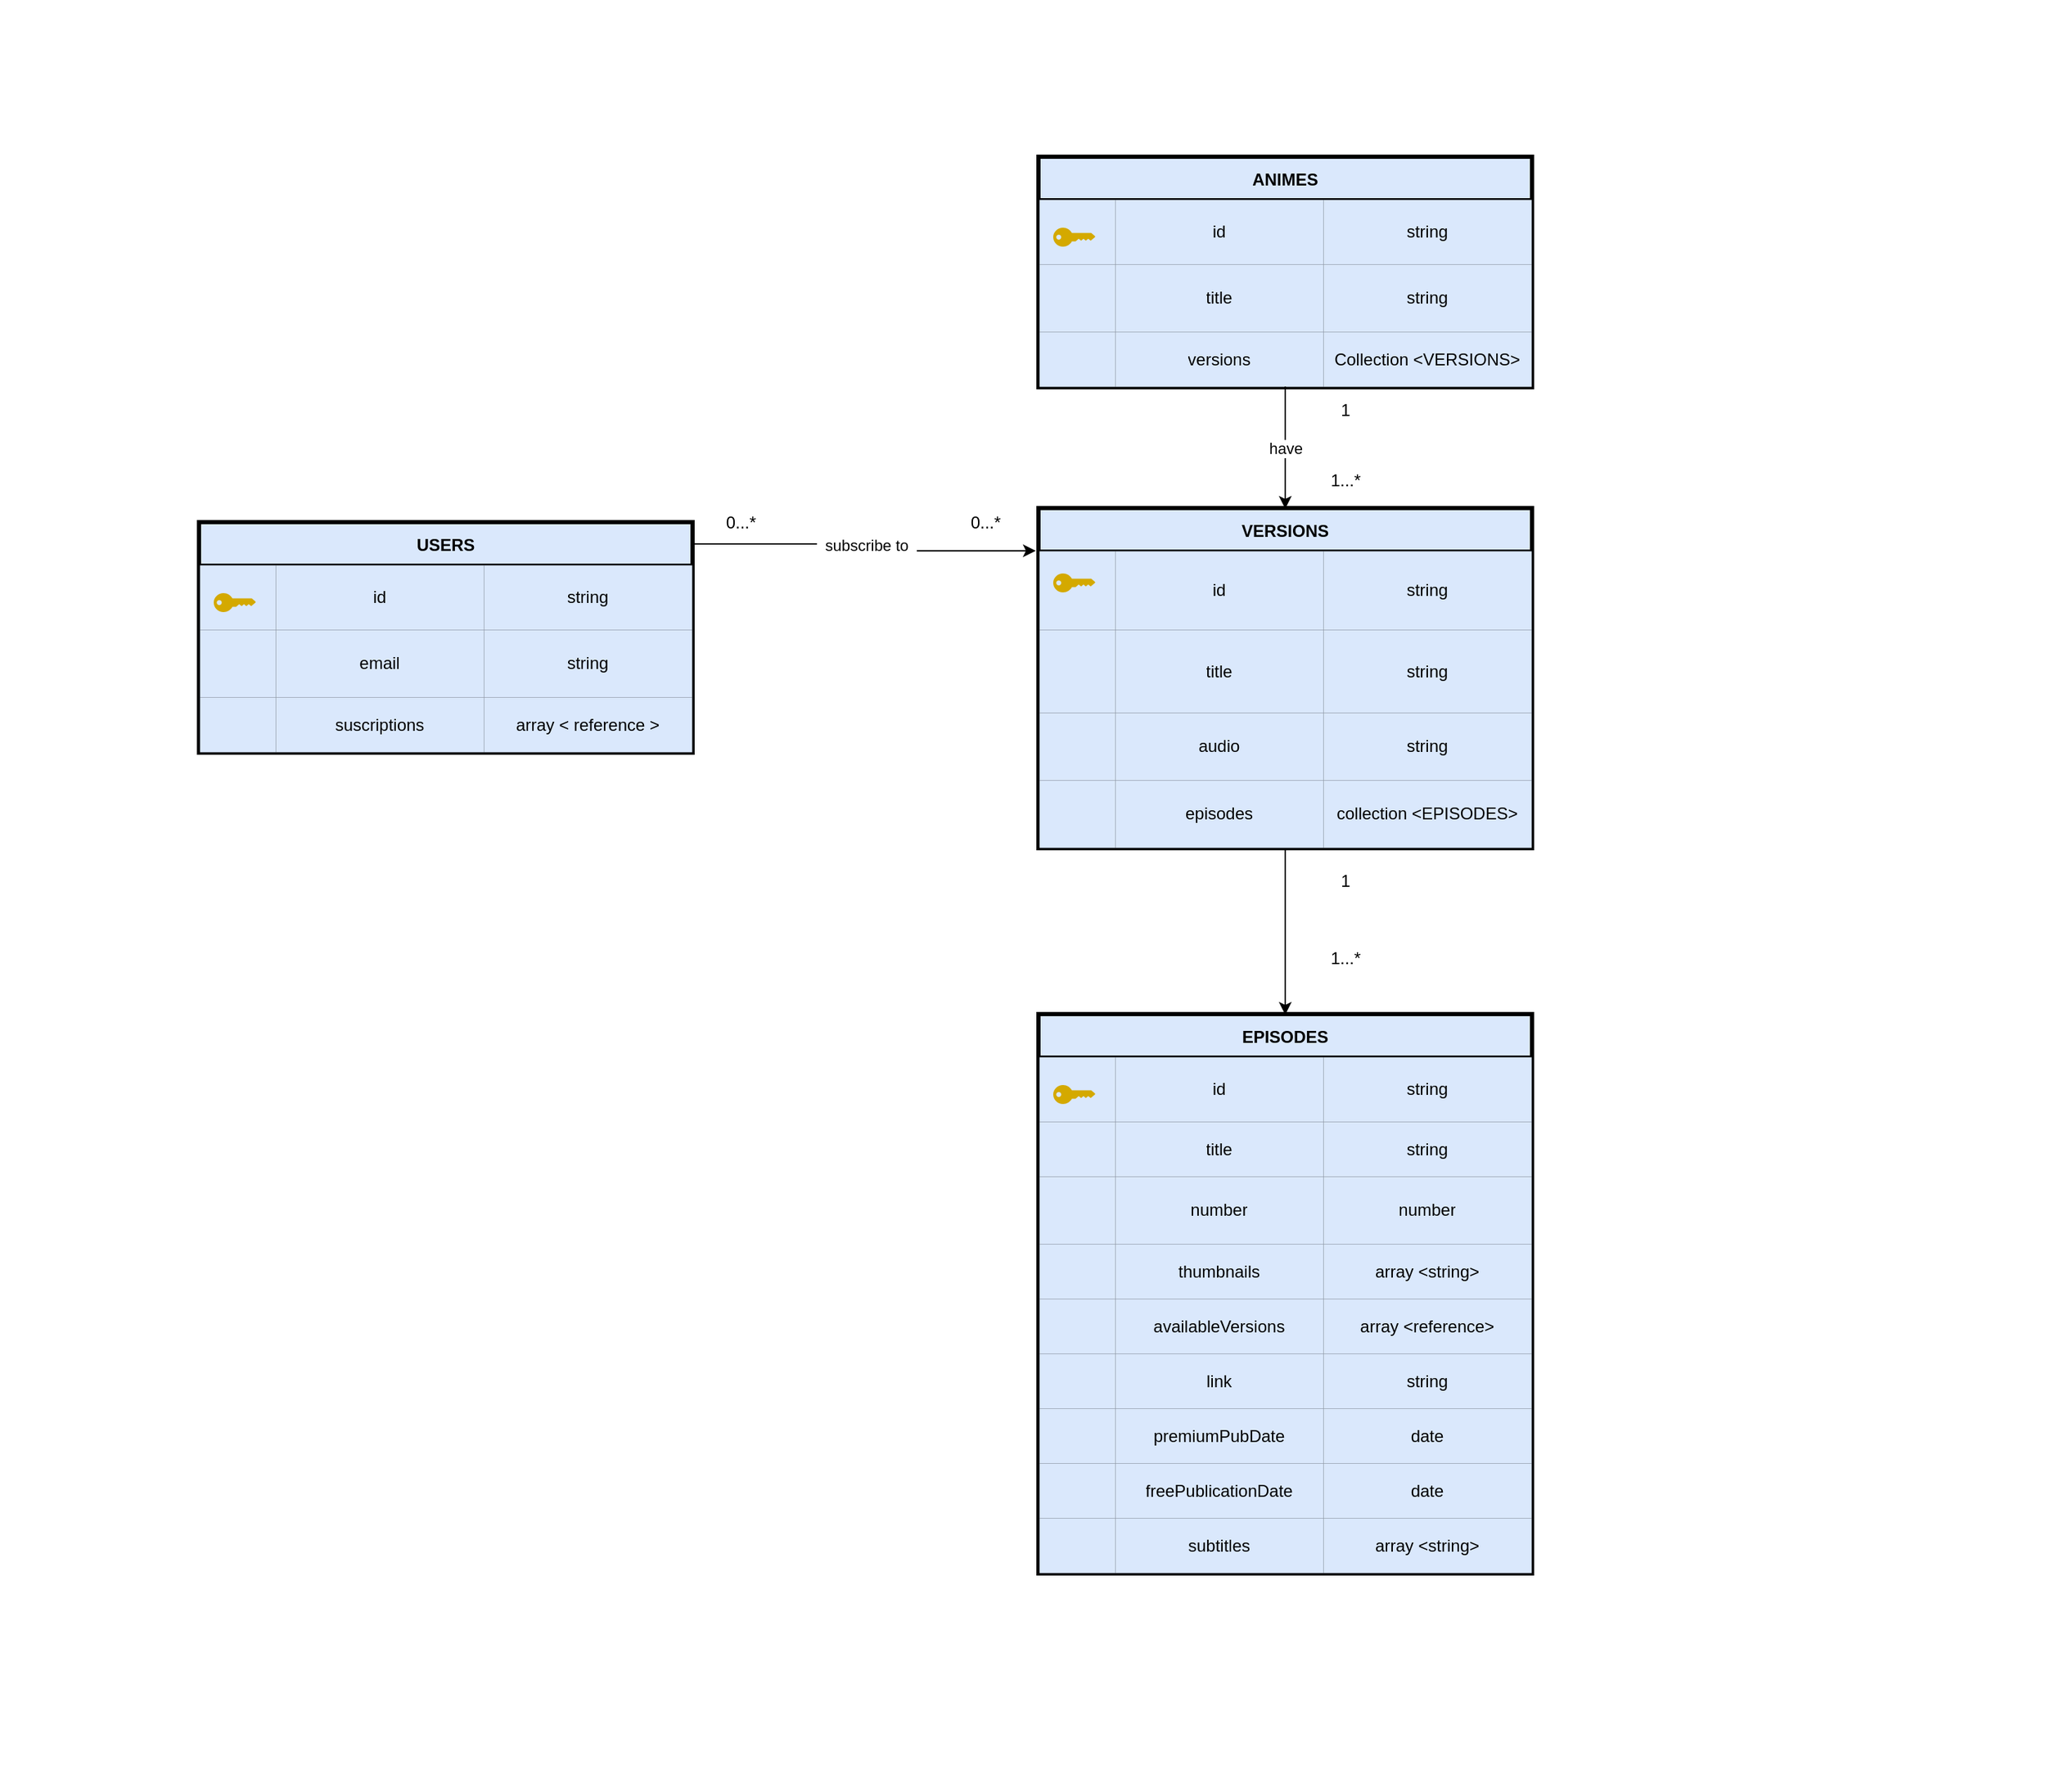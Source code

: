 <mxfile version="16.2.6" type="device"><diagram id="f_zB2Xj0lAAwWLmasu4K" name="Page-1"><mxGraphModel dx="2009" dy="1978" grid="1" gridSize="10" guides="1" tooltips="1" connect="1" arrows="1" fold="1" page="1" pageScale="1" pageWidth="827" pageHeight="1169" math="0" shadow="0"><root><mxCell id="ehuU5OuI-KjAjg_5QY_5-0"/><mxCell id="ehuU5OuI-KjAjg_5QY_5-1" parent="ehuU5OuI-KjAjg_5QY_5-0"/><mxCell id="cIqkRhOOOttkkxo0W3Bo-111" value="" style="shape=table;startSize=0;container=1;collapsible=0;childLayout=tableLayout;strokeColor=none;strokeWidth=4;fillColor=none;" parent="ehuU5OuI-KjAjg_5QY_5-1" vertex="1"><mxGeometry x="-260" y="-40" width="1450" height="1270" as="geometry"/></mxCell><mxCell id="cIqkRhOOOttkkxo0W3Bo-112" value="" style="shape=tableRow;horizontal=0;startSize=0;swimlaneHead=0;swimlaneBody=0;top=0;left=0;bottom=0;right=0;collapsible=0;dropTarget=0;fillColor=none;points=[[0,0.5],[1,0.5]];portConstraint=eastwest;strokeColor=none;strokeWidth=4;" parent="cIqkRhOOOttkkxo0W3Bo-111" vertex="1"><mxGeometry width="1450" height="1270" as="geometry"/></mxCell><mxCell id="cIqkRhOOOttkkxo0W3Bo-113" value="" style="shape=partialRectangle;html=1;whiteSpace=wrap;connectable=0;overflow=hidden;fillColor=none;top=0;left=0;bottom=0;right=0;pointerEvents=1;strokeColor=default;strokeWidth=4;" parent="cIqkRhOOOttkkxo0W3Bo-112" vertex="1"><mxGeometry width="1450" height="1270" as="geometry"><mxRectangle width="1450" height="1270" as="alternateBounds"/></mxGeometry></mxCell><mxCell id="Igo3z_WfHf0eiC_jDoj3-112" value="" style="group;strokeColor=default;strokeWidth=4;" parent="ehuU5OuI-KjAjg_5QY_5-1" vertex="1" connectable="0"><mxGeometry x="-120" y="330" width="350" height="163" as="geometry"/></mxCell><mxCell id="Igo3z_WfHf0eiC_jDoj3-29" value="USERS" style="shape=table;startSize=30;container=1;collapsible=0;childLayout=tableLayout;fontStyle=1;align=center;pointerEvents=1;fillColor=#dae8fc;strokeColor=#000000;swimlaneLine=1;strokeWidth=2;" parent="Igo3z_WfHf0eiC_jDoj3-112" vertex="1"><mxGeometry width="350" height="163" as="geometry"/></mxCell><mxCell id="Igo3z_WfHf0eiC_jDoj3-30" value="" style="shape=partialRectangle;html=1;whiteSpace=wrap;collapsible=0;dropTarget=0;pointerEvents=0;fillColor=none;top=0;left=0;bottom=0;right=0;points=[[0,0.5],[1,0.5]];portConstraint=eastwest;fontColor=#000000;" parent="Igo3z_WfHf0eiC_jDoj3-29" vertex="1"><mxGeometry y="30" width="350" height="46" as="geometry"/></mxCell><mxCell id="Igo3z_WfHf0eiC_jDoj3-31" value="" style="shape=partialRectangle;html=1;whiteSpace=wrap;connectable=0;fillColor=#dae8fc;top=0;left=0;bottom=0;right=0;overflow=hidden;pointerEvents=1;strokeColor=#6c8ebf;strokeWidth=0;sketch=0;perimeterSpacing=0;" parent="Igo3z_WfHf0eiC_jDoj3-30" vertex="1"><mxGeometry width="54" height="46" as="geometry"><mxRectangle width="54" height="46" as="alternateBounds"/></mxGeometry></mxCell><mxCell id="Igo3z_WfHf0eiC_jDoj3-32" value="id" style="shape=partialRectangle;html=1;whiteSpace=wrap;connectable=0;fillColor=#dae8fc;top=0;left=0;bottom=0;right=0;overflow=hidden;pointerEvents=1;strokeColor=#6c8ebf;strokeWidth=0;sketch=0;perimeterSpacing=0;" parent="Igo3z_WfHf0eiC_jDoj3-30" vertex="1"><mxGeometry x="54" width="148" height="46" as="geometry"><mxRectangle width="148" height="46" as="alternateBounds"/></mxGeometry></mxCell><mxCell id="Igo3z_WfHf0eiC_jDoj3-33" value="string" style="shape=partialRectangle;html=1;whiteSpace=wrap;connectable=0;fillColor=#dae8fc;top=0;left=0;bottom=0;right=0;overflow=hidden;pointerEvents=1;strokeColor=#6c8ebf;strokeWidth=0;sketch=0;perimeterSpacing=0;" parent="Igo3z_WfHf0eiC_jDoj3-30" vertex="1"><mxGeometry x="202" width="148" height="46" as="geometry"><mxRectangle width="148" height="46" as="alternateBounds"/></mxGeometry></mxCell><mxCell id="Igo3z_WfHf0eiC_jDoj3-34" value="" style="shape=partialRectangle;html=1;whiteSpace=wrap;collapsible=0;dropTarget=0;pointerEvents=0;fillColor=none;top=0;left=0;bottom=0;right=0;points=[[0,0.5],[1,0.5]];portConstraint=eastwest;fontColor=#000000;" parent="Igo3z_WfHf0eiC_jDoj3-29" vertex="1"><mxGeometry y="76" width="350" height="48" as="geometry"/></mxCell><mxCell id="Igo3z_WfHf0eiC_jDoj3-35" value="" style="shape=partialRectangle;html=1;whiteSpace=wrap;connectable=0;fillColor=#dae8fc;top=0;left=0;bottom=0;right=0;overflow=hidden;pointerEvents=1;strokeColor=#6c8ebf;strokeWidth=0;" parent="Igo3z_WfHf0eiC_jDoj3-34" vertex="1"><mxGeometry width="54" height="48" as="geometry"><mxRectangle width="54" height="48" as="alternateBounds"/></mxGeometry></mxCell><mxCell id="Igo3z_WfHf0eiC_jDoj3-36" value="email" style="shape=partialRectangle;html=1;whiteSpace=wrap;connectable=0;fillColor=#dae8fc;top=0;left=0;bottom=0;right=0;overflow=hidden;pointerEvents=1;strokeColor=#6c8ebf;strokeWidth=0;" parent="Igo3z_WfHf0eiC_jDoj3-34" vertex="1"><mxGeometry x="54" width="148" height="48" as="geometry"><mxRectangle width="148" height="48" as="alternateBounds"/></mxGeometry></mxCell><mxCell id="Igo3z_WfHf0eiC_jDoj3-37" value="string" style="shape=partialRectangle;html=1;whiteSpace=wrap;connectable=0;fillColor=#dae8fc;top=0;left=0;bottom=0;right=0;overflow=hidden;pointerEvents=1;strokeColor=#6c8ebf;strokeWidth=0;" parent="Igo3z_WfHf0eiC_jDoj3-34" vertex="1"><mxGeometry x="202" width="148" height="48" as="geometry"><mxRectangle width="148" height="48" as="alternateBounds"/></mxGeometry></mxCell><mxCell id="Igo3z_WfHf0eiC_jDoj3-38" value="" style="shape=partialRectangle;html=1;whiteSpace=wrap;collapsible=0;dropTarget=0;pointerEvents=0;fillColor=none;top=0;left=0;bottom=0;right=0;points=[[0,0.5],[1,0.5]];portConstraint=eastwest;fontColor=#000000;" parent="Igo3z_WfHf0eiC_jDoj3-29" vertex="1"><mxGeometry y="124" width="350" height="39" as="geometry"/></mxCell><mxCell id="Igo3z_WfHf0eiC_jDoj3-39" value="" style="shape=partialRectangle;html=1;whiteSpace=wrap;connectable=0;fillColor=#dae8fc;top=0;left=0;bottom=0;right=0;overflow=hidden;pointerEvents=1;strokeColor=#6c8ebf;strokeWidth=0;" parent="Igo3z_WfHf0eiC_jDoj3-38" vertex="1"><mxGeometry width="54" height="39" as="geometry"><mxRectangle width="54" height="39" as="alternateBounds"/></mxGeometry></mxCell><mxCell id="Igo3z_WfHf0eiC_jDoj3-40" value="suscriptions" style="shape=partialRectangle;html=1;whiteSpace=wrap;connectable=0;fillColor=#dae8fc;top=0;left=0;bottom=0;right=0;overflow=hidden;pointerEvents=1;strokeColor=default;strokeWidth=0;" parent="Igo3z_WfHf0eiC_jDoj3-38" vertex="1"><mxGeometry x="54" width="148" height="39" as="geometry"><mxRectangle width="148" height="39" as="alternateBounds"/></mxGeometry></mxCell><mxCell id="Igo3z_WfHf0eiC_jDoj3-41" value="array &amp;lt; reference &amp;gt;" style="shape=partialRectangle;html=1;whiteSpace=wrap;connectable=0;fillColor=#dae8fc;top=0;left=0;bottom=0;right=0;overflow=hidden;pointerEvents=1;strokeColor=#6c8ebf;strokeWidth=0;" parent="Igo3z_WfHf0eiC_jDoj3-38" vertex="1"><mxGeometry x="202" width="148" height="39" as="geometry"><mxRectangle width="148" height="39" as="alternateBounds"/></mxGeometry></mxCell><mxCell id="Igo3z_WfHf0eiC_jDoj3-54" value="" style="points=[[0,0.5,0],[0.24,0,0],[0.5,0.28,0],[0.995,0.475,0],[0.5,0.72,0],[0.24,1,0]];verticalLabelPosition=bottom;sketch=0;html=1;verticalAlign=top;aspect=fixed;align=center;pointerEvents=1;shape=mxgraph.cisco19.key;fillColor=#D4A900;strokeColor=none;dashed=1;dashPattern=1 2;" parent="Igo3z_WfHf0eiC_jDoj3-112" vertex="1"><mxGeometry x="10.002" y="50.0" width="29.912" height="13.462" as="geometry"/></mxCell><mxCell id="Igo3z_WfHf0eiC_jDoj3-113" value="" style="group;strokeColor=default;strokeWidth=4;" parent="ehuU5OuI-KjAjg_5QY_5-1" vertex="1" connectable="0"><mxGeometry x="477" y="70" width="350" height="163" as="geometry"/></mxCell><mxCell id="Igo3z_WfHf0eiC_jDoj3-57" value="ANIMES" style="shape=table;startSize=30;container=1;collapsible=0;childLayout=tableLayout;fontStyle=1;align=center;pointerEvents=1;fillColor=#dae8fc;strokeColor=#000000;swimlaneLine=1;strokeWidth=2;" parent="Igo3z_WfHf0eiC_jDoj3-113" vertex="1"><mxGeometry width="350" height="163" as="geometry"/></mxCell><mxCell id="Igo3z_WfHf0eiC_jDoj3-58" value="" style="shape=partialRectangle;html=1;whiteSpace=wrap;collapsible=0;dropTarget=0;pointerEvents=0;fillColor=none;top=0;left=0;bottom=0;right=0;points=[[0,0.5],[1,0.5]];portConstraint=eastwest;fontColor=#000000;" parent="Igo3z_WfHf0eiC_jDoj3-57" vertex="1"><mxGeometry y="30" width="350" height="46" as="geometry"/></mxCell><mxCell id="Igo3z_WfHf0eiC_jDoj3-59" value="" style="shape=partialRectangle;html=1;whiteSpace=wrap;connectable=0;fillColor=#dae8fc;top=0;left=0;bottom=0;right=0;overflow=hidden;pointerEvents=1;strokeColor=#6c8ebf;strokeWidth=0;sketch=0;perimeterSpacing=0;" parent="Igo3z_WfHf0eiC_jDoj3-58" vertex="1"><mxGeometry width="54" height="46" as="geometry"><mxRectangle width="54" height="46" as="alternateBounds"/></mxGeometry></mxCell><mxCell id="Igo3z_WfHf0eiC_jDoj3-60" value="id" style="shape=partialRectangle;html=1;whiteSpace=wrap;connectable=0;fillColor=#dae8fc;top=0;left=0;bottom=0;right=0;overflow=hidden;pointerEvents=1;strokeColor=#6c8ebf;strokeWidth=0;sketch=0;perimeterSpacing=0;" parent="Igo3z_WfHf0eiC_jDoj3-58" vertex="1"><mxGeometry x="54" width="148" height="46" as="geometry"><mxRectangle width="148" height="46" as="alternateBounds"/></mxGeometry></mxCell><mxCell id="Igo3z_WfHf0eiC_jDoj3-61" value="string" style="shape=partialRectangle;html=1;whiteSpace=wrap;connectable=0;fillColor=#dae8fc;top=0;left=0;bottom=0;right=0;overflow=hidden;pointerEvents=1;strokeColor=#6c8ebf;strokeWidth=0;sketch=0;perimeterSpacing=0;" parent="Igo3z_WfHf0eiC_jDoj3-58" vertex="1"><mxGeometry x="202" width="148" height="46" as="geometry"><mxRectangle width="148" height="46" as="alternateBounds"/></mxGeometry></mxCell><mxCell id="Igo3z_WfHf0eiC_jDoj3-62" value="" style="shape=partialRectangle;html=1;whiteSpace=wrap;collapsible=0;dropTarget=0;pointerEvents=0;fillColor=none;top=0;left=0;bottom=0;right=0;points=[[0,0.5],[1,0.5]];portConstraint=eastwest;fontColor=#000000;" parent="Igo3z_WfHf0eiC_jDoj3-57" vertex="1"><mxGeometry y="76" width="350" height="48" as="geometry"/></mxCell><mxCell id="Igo3z_WfHf0eiC_jDoj3-63" value="" style="shape=partialRectangle;html=1;whiteSpace=wrap;connectable=0;fillColor=#dae8fc;top=0;left=0;bottom=0;right=0;overflow=hidden;pointerEvents=1;strokeColor=#6c8ebf;strokeWidth=0;" parent="Igo3z_WfHf0eiC_jDoj3-62" vertex="1"><mxGeometry width="54" height="48" as="geometry"><mxRectangle width="54" height="48" as="alternateBounds"/></mxGeometry></mxCell><mxCell id="Igo3z_WfHf0eiC_jDoj3-64" value="title" style="shape=partialRectangle;html=1;whiteSpace=wrap;connectable=0;fillColor=#dae8fc;top=0;left=0;bottom=0;right=0;overflow=hidden;pointerEvents=1;strokeColor=#6c8ebf;strokeWidth=0;" parent="Igo3z_WfHf0eiC_jDoj3-62" vertex="1"><mxGeometry x="54" width="148" height="48" as="geometry"><mxRectangle width="148" height="48" as="alternateBounds"/></mxGeometry></mxCell><mxCell id="Igo3z_WfHf0eiC_jDoj3-65" value="string" style="shape=partialRectangle;html=1;whiteSpace=wrap;connectable=0;fillColor=#dae8fc;top=0;left=0;bottom=0;right=0;overflow=hidden;pointerEvents=1;strokeColor=#6c8ebf;strokeWidth=0;" parent="Igo3z_WfHf0eiC_jDoj3-62" vertex="1"><mxGeometry x="202" width="148" height="48" as="geometry"><mxRectangle width="148" height="48" as="alternateBounds"/></mxGeometry></mxCell><mxCell id="Igo3z_WfHf0eiC_jDoj3-66" value="" style="shape=partialRectangle;html=1;whiteSpace=wrap;collapsible=0;dropTarget=0;pointerEvents=0;fillColor=none;top=0;left=0;bottom=0;right=0;points=[[0,0.5],[1,0.5]];portConstraint=eastwest;fontColor=#000000;" parent="Igo3z_WfHf0eiC_jDoj3-57" vertex="1"><mxGeometry y="124" width="350" height="39" as="geometry"/></mxCell><mxCell id="Igo3z_WfHf0eiC_jDoj3-67" value="" style="shape=partialRectangle;html=1;whiteSpace=wrap;connectable=0;fillColor=#dae8fc;top=0;left=0;bottom=0;right=0;overflow=hidden;pointerEvents=1;strokeColor=#6c8ebf;strokeWidth=0;" parent="Igo3z_WfHf0eiC_jDoj3-66" vertex="1"><mxGeometry width="54" height="39" as="geometry"><mxRectangle width="54" height="39" as="alternateBounds"/></mxGeometry></mxCell><mxCell id="Igo3z_WfHf0eiC_jDoj3-68" value="versions" style="shape=partialRectangle;html=1;whiteSpace=wrap;connectable=0;fillColor=#dae8fc;top=0;left=0;bottom=0;right=0;overflow=hidden;pointerEvents=1;strokeColor=default;strokeWidth=0;" parent="Igo3z_WfHf0eiC_jDoj3-66" vertex="1"><mxGeometry x="54" width="148" height="39" as="geometry"><mxRectangle width="148" height="39" as="alternateBounds"/></mxGeometry></mxCell><mxCell id="Igo3z_WfHf0eiC_jDoj3-69" value="Collection &amp;lt;VERSIONS&amp;gt;" style="shape=partialRectangle;html=1;whiteSpace=wrap;connectable=0;fillColor=#dae8fc;top=0;left=0;bottom=0;right=0;overflow=hidden;pointerEvents=1;strokeColor=#6c8ebf;strokeWidth=0;" parent="Igo3z_WfHf0eiC_jDoj3-66" vertex="1"><mxGeometry x="202" width="148" height="39" as="geometry"><mxRectangle width="148" height="39" as="alternateBounds"/></mxGeometry></mxCell><mxCell id="Igo3z_WfHf0eiC_jDoj3-82" value="" style="points=[[0,0.5,0],[0.24,0,0],[0.5,0.28,0],[0.995,0.475,0],[0.5,0.72,0],[0.24,1,0]];verticalLabelPosition=bottom;sketch=0;html=1;verticalAlign=top;aspect=fixed;align=center;pointerEvents=1;shape=mxgraph.cisco19.key;fillColor=#D4A900;strokeColor=none;dashed=1;dashPattern=1 2;" parent="Igo3z_WfHf0eiC_jDoj3-113" vertex="1"><mxGeometry x="10.002" y="50.0" width="29.912" height="13.462" as="geometry"/></mxCell><mxCell id="Igo3z_WfHf0eiC_jDoj3-120" value="have" style="edgeStyle=orthogonalEdgeStyle;rounded=0;orthogonalLoop=1;jettySize=auto;html=1;entryX=0.5;entryY=0;entryDx=0;entryDy=0;" parent="ehuU5OuI-KjAjg_5QY_5-1" source="Igo3z_WfHf0eiC_jDoj3-57" target="Igo3z_WfHf0eiC_jDoj3-84" edge="1"><mxGeometry relative="1" as="geometry"/></mxCell><mxCell id="Igo3z_WfHf0eiC_jDoj3-123" value="0...*" style="text;html=1;strokeColor=none;fillColor=none;align=center;verticalAlign=middle;whiteSpace=wrap;rounded=0;" parent="ehuU5OuI-KjAjg_5QY_5-1" vertex="1"><mxGeometry x="414" y="320" width="50" height="20" as="geometry"/></mxCell><mxCell id="Igo3z_WfHf0eiC_jDoj3-124" value="0...*" style="text;html=1;strokeColor=none;fillColor=none;align=center;verticalAlign=middle;whiteSpace=wrap;rounded=0;" parent="ehuU5OuI-KjAjg_5QY_5-1" vertex="1"><mxGeometry x="240" y="320" width="50" height="20" as="geometry"/></mxCell><mxCell id="Igo3z_WfHf0eiC_jDoj3-125" value="1...*" style="text;html=1;strokeColor=none;fillColor=none;align=center;verticalAlign=middle;whiteSpace=wrap;rounded=0;" parent="ehuU5OuI-KjAjg_5QY_5-1" vertex="1"><mxGeometry x="670" y="630" width="50" height="20" as="geometry"/></mxCell><mxCell id="Igo3z_WfHf0eiC_jDoj3-126" value="1" style="text;html=1;strokeColor=none;fillColor=none;align=center;verticalAlign=middle;whiteSpace=wrap;rounded=0;" parent="ehuU5OuI-KjAjg_5QY_5-1" vertex="1"><mxGeometry x="670" y="575" width="50" height="20" as="geometry"/></mxCell><mxCell id="Igo3z_WfHf0eiC_jDoj3-110" value="&amp;nbsp; subscribe to&amp;nbsp;&amp;nbsp;" style="edgeStyle=orthogonalEdgeStyle;rounded=0;orthogonalLoop=1;jettySize=auto;html=1;exitX=1;exitY=0.092;exitDx=0;exitDy=0;exitPerimeter=0;entryX=-0.007;entryY=0.124;entryDx=0;entryDy=0;entryPerimeter=0;" parent="ehuU5OuI-KjAjg_5QY_5-1" source="Igo3z_WfHf0eiC_jDoj3-29" target="Igo3z_WfHf0eiC_jDoj3-84" edge="1"><mxGeometry relative="1" as="geometry"><mxPoint x="470" y="317" as="targetPoint"/></mxGeometry></mxCell><mxCell id="cIqkRhOOOttkkxo0W3Bo-16" value="1" style="text;html=1;strokeColor=none;fillColor=none;align=center;verticalAlign=middle;whiteSpace=wrap;rounded=0;" parent="ehuU5OuI-KjAjg_5QY_5-1" vertex="1"><mxGeometry x="670" y="240" width="50" height="20" as="geometry"/></mxCell><mxCell id="cIqkRhOOOttkkxo0W3Bo-17" value="1...*" style="text;html=1;strokeColor=none;fillColor=none;align=center;verticalAlign=middle;whiteSpace=wrap;rounded=0;" parent="ehuU5OuI-KjAjg_5QY_5-1" vertex="1"><mxGeometry x="670" y="290" width="50" height="20" as="geometry"/></mxCell><mxCell id="cIqkRhOOOttkkxo0W3Bo-31" value="" style="endArrow=classic;html=1;rounded=0;entryX=0.5;entryY=0;entryDx=0;entryDy=0;exitX=0.5;exitY=1;exitDx=0;exitDy=0;" parent="ehuU5OuI-KjAjg_5QY_5-1" source="Igo3z_WfHf0eiC_jDoj3-84" target="cIqkRhOOOttkkxo0W3Bo-70" edge="1"><mxGeometry width="50" height="50" relative="1" as="geometry"><mxPoint x="550" y="650" as="sourcePoint"/><mxPoint x="652" y="660" as="targetPoint"/></mxGeometry></mxCell><mxCell id="cIqkRhOOOttkkxo0W3Bo-32" value="" style="group;strokeColor=default;strokeWidth=4;" parent="ehuU5OuI-KjAjg_5QY_5-1" vertex="1" connectable="0"><mxGeometry x="477" y="320" width="350" height="241" as="geometry"/></mxCell><mxCell id="Igo3z_WfHf0eiC_jDoj3-84" value="VERSIONS" style="shape=table;startSize=30;container=1;collapsible=0;childLayout=tableLayout;fontStyle=1;align=center;pointerEvents=1;fillColor=#dae8fc;strokeColor=#000000;swimlaneLine=1;strokeWidth=2;" parent="cIqkRhOOOttkkxo0W3Bo-32" vertex="1"><mxGeometry width="350" height="241" as="geometry"/></mxCell><mxCell id="Igo3z_WfHf0eiC_jDoj3-85" value="" style="shape=partialRectangle;html=1;whiteSpace=wrap;collapsible=0;dropTarget=0;pointerEvents=0;fillColor=none;top=0;left=0;bottom=0;right=0;points=[[0,0.5],[1,0.5]];portConstraint=eastwest;fontColor=#000000;" parent="Igo3z_WfHf0eiC_jDoj3-84" vertex="1"><mxGeometry y="30" width="350" height="56" as="geometry"/></mxCell><mxCell id="Igo3z_WfHf0eiC_jDoj3-86" value="" style="shape=partialRectangle;html=1;whiteSpace=wrap;connectable=0;fillColor=#dae8fc;top=0;left=0;bottom=0;right=0;overflow=hidden;pointerEvents=1;strokeColor=#6c8ebf;strokeWidth=0;sketch=0;perimeterSpacing=0;" parent="Igo3z_WfHf0eiC_jDoj3-85" vertex="1"><mxGeometry width="54" height="56" as="geometry"><mxRectangle width="54" height="56" as="alternateBounds"/></mxGeometry></mxCell><mxCell id="Igo3z_WfHf0eiC_jDoj3-87" value="id" style="shape=partialRectangle;html=1;whiteSpace=wrap;connectable=0;fillColor=#dae8fc;top=0;left=0;bottom=0;right=0;overflow=hidden;pointerEvents=1;strokeColor=#6c8ebf;strokeWidth=0;sketch=0;perimeterSpacing=0;" parent="Igo3z_WfHf0eiC_jDoj3-85" vertex="1"><mxGeometry x="54" width="148" height="56" as="geometry"><mxRectangle width="148" height="56" as="alternateBounds"/></mxGeometry></mxCell><mxCell id="Igo3z_WfHf0eiC_jDoj3-88" value="string" style="shape=partialRectangle;html=1;whiteSpace=wrap;connectable=0;fillColor=#dae8fc;top=0;left=0;bottom=0;right=0;overflow=hidden;pointerEvents=1;strokeColor=#6c8ebf;strokeWidth=0;sketch=0;perimeterSpacing=0;" parent="Igo3z_WfHf0eiC_jDoj3-85" vertex="1"><mxGeometry x="202" width="148" height="56" as="geometry"><mxRectangle width="148" height="56" as="alternateBounds"/></mxGeometry></mxCell><mxCell id="Igo3z_WfHf0eiC_jDoj3-89" value="" style="shape=partialRectangle;html=1;whiteSpace=wrap;collapsible=0;dropTarget=0;pointerEvents=0;fillColor=none;top=0;left=0;bottom=0;right=0;points=[[0,0.5],[1,0.5]];portConstraint=eastwest;fontColor=#000000;" parent="Igo3z_WfHf0eiC_jDoj3-84" vertex="1"><mxGeometry y="86" width="350" height="59" as="geometry"/></mxCell><mxCell id="Igo3z_WfHf0eiC_jDoj3-90" value="" style="shape=partialRectangle;html=1;whiteSpace=wrap;connectable=0;fillColor=#dae8fc;top=0;left=0;bottom=0;right=0;overflow=hidden;pointerEvents=1;strokeColor=#6c8ebf;strokeWidth=0;" parent="Igo3z_WfHf0eiC_jDoj3-89" vertex="1"><mxGeometry width="54" height="59" as="geometry"><mxRectangle width="54" height="59" as="alternateBounds"/></mxGeometry></mxCell><mxCell id="Igo3z_WfHf0eiC_jDoj3-91" value="title" style="shape=partialRectangle;html=1;whiteSpace=wrap;connectable=0;fillColor=#dae8fc;top=0;left=0;bottom=0;right=0;overflow=hidden;pointerEvents=1;strokeColor=#6c8ebf;strokeWidth=0;" parent="Igo3z_WfHf0eiC_jDoj3-89" vertex="1"><mxGeometry x="54" width="148" height="59" as="geometry"><mxRectangle width="148" height="59" as="alternateBounds"/></mxGeometry></mxCell><mxCell id="Igo3z_WfHf0eiC_jDoj3-92" value="string" style="shape=partialRectangle;html=1;whiteSpace=wrap;connectable=0;fillColor=#dae8fc;top=0;left=0;bottom=0;right=0;overflow=hidden;pointerEvents=1;strokeColor=#6c8ebf;strokeWidth=0;" parent="Igo3z_WfHf0eiC_jDoj3-89" vertex="1"><mxGeometry x="202" width="148" height="59" as="geometry"><mxRectangle width="148" height="59" as="alternateBounds"/></mxGeometry></mxCell><mxCell id="Igo3z_WfHf0eiC_jDoj3-93" value="" style="shape=partialRectangle;html=1;whiteSpace=wrap;collapsible=0;dropTarget=0;pointerEvents=0;fillColor=none;top=0;left=0;bottom=0;right=0;points=[[0,0.5],[1,0.5]];portConstraint=eastwest;fontColor=#000000;" parent="Igo3z_WfHf0eiC_jDoj3-84" vertex="1"><mxGeometry y="145" width="350" height="48" as="geometry"/></mxCell><mxCell id="Igo3z_WfHf0eiC_jDoj3-94" value="" style="shape=partialRectangle;html=1;whiteSpace=wrap;connectable=0;fillColor=#dae8fc;top=0;left=0;bottom=0;right=0;overflow=hidden;pointerEvents=1;strokeColor=#6c8ebf;strokeWidth=0;" parent="Igo3z_WfHf0eiC_jDoj3-93" vertex="1"><mxGeometry width="54" height="48" as="geometry"><mxRectangle width="54" height="48" as="alternateBounds"/></mxGeometry></mxCell><mxCell id="Igo3z_WfHf0eiC_jDoj3-95" value="audio" style="shape=partialRectangle;html=1;whiteSpace=wrap;connectable=0;fillColor=#dae8fc;top=0;left=0;bottom=0;right=0;overflow=hidden;pointerEvents=1;strokeColor=default;strokeWidth=0;" parent="Igo3z_WfHf0eiC_jDoj3-93" vertex="1"><mxGeometry x="54" width="148" height="48" as="geometry"><mxRectangle width="148" height="48" as="alternateBounds"/></mxGeometry></mxCell><mxCell id="Igo3z_WfHf0eiC_jDoj3-96" value="string" style="shape=partialRectangle;html=1;whiteSpace=wrap;connectable=0;fillColor=#dae8fc;top=0;left=0;bottom=0;right=0;overflow=hidden;pointerEvents=1;strokeColor=#6c8ebf;strokeWidth=0;" parent="Igo3z_WfHf0eiC_jDoj3-93" vertex="1"><mxGeometry x="202" width="148" height="48" as="geometry"><mxRectangle width="148" height="48" as="alternateBounds"/></mxGeometry></mxCell><mxCell id="cIqkRhOOOttkkxo0W3Bo-22" style="shape=partialRectangle;html=1;whiteSpace=wrap;collapsible=0;dropTarget=0;pointerEvents=0;fillColor=none;top=0;left=0;bottom=0;right=0;points=[[0,0.5],[1,0.5]];portConstraint=eastwest;fontColor=#000000;" parent="Igo3z_WfHf0eiC_jDoj3-84" vertex="1"><mxGeometry y="193" width="350" height="48" as="geometry"/></mxCell><mxCell id="cIqkRhOOOttkkxo0W3Bo-23" style="shape=partialRectangle;html=1;whiteSpace=wrap;connectable=0;fillColor=#dae8fc;top=0;left=0;bottom=0;right=0;overflow=hidden;pointerEvents=1;strokeColor=#6c8ebf;strokeWidth=0;" parent="cIqkRhOOOttkkxo0W3Bo-22" vertex="1"><mxGeometry width="54" height="48" as="geometry"><mxRectangle width="54" height="48" as="alternateBounds"/></mxGeometry></mxCell><mxCell id="cIqkRhOOOttkkxo0W3Bo-24" value="episodes" style="shape=partialRectangle;html=1;whiteSpace=wrap;connectable=0;fillColor=#dae8fc;top=0;left=0;bottom=0;right=0;overflow=hidden;pointerEvents=1;strokeColor=default;strokeWidth=0;" parent="cIqkRhOOOttkkxo0W3Bo-22" vertex="1"><mxGeometry x="54" width="148" height="48" as="geometry"><mxRectangle width="148" height="48" as="alternateBounds"/></mxGeometry></mxCell><mxCell id="cIqkRhOOOttkkxo0W3Bo-25" value="collection &amp;lt;EPISODES&amp;gt;" style="shape=partialRectangle;html=1;whiteSpace=wrap;connectable=0;fillColor=#dae8fc;top=0;left=0;bottom=0;right=0;overflow=hidden;pointerEvents=1;strokeColor=#6c8ebf;strokeWidth=0;" parent="cIqkRhOOOttkkxo0W3Bo-22" vertex="1"><mxGeometry x="202" width="148" height="48" as="geometry"><mxRectangle width="148" height="48" as="alternateBounds"/></mxGeometry></mxCell><mxCell id="Igo3z_WfHf0eiC_jDoj3-109" value="" style="points=[[0,0.5,0],[0.24,0,0],[0.5,0.28,0],[0.995,0.475,0],[0.5,0.72,0],[0.24,1,0]];verticalLabelPosition=bottom;sketch=0;html=1;verticalAlign=top;aspect=fixed;align=center;pointerEvents=1;shape=mxgraph.cisco19.key;fillColor=#D4A900;strokeColor=none;dashed=1;dashPattern=1 2;" parent="cIqkRhOOOttkkxo0W3Bo-32" vertex="1"><mxGeometry x="10.002" y="46.0" width="29.912" height="13.462" as="geometry"/></mxCell><mxCell id="cIqkRhOOOttkkxo0W3Bo-110" value="" style="group;strokeColor=default;strokeWidth=4;" parent="ehuU5OuI-KjAjg_5QY_5-1" vertex="1" connectable="0"><mxGeometry x="477" y="680" width="350" height="397" as="geometry"/></mxCell><mxCell id="cIqkRhOOOttkkxo0W3Bo-70" value="EPISODES" style="shape=table;startSize=30;container=1;collapsible=0;childLayout=tableLayout;fontStyle=1;align=center;pointerEvents=1;fillColor=#dae8fc;strokeColor=#000000;swimlaneLine=1;strokeWidth=2;" parent="cIqkRhOOOttkkxo0W3Bo-110" vertex="1"><mxGeometry width="350" height="397" as="geometry"/></mxCell><mxCell id="cIqkRhOOOttkkxo0W3Bo-71" value="" style="shape=partialRectangle;html=1;whiteSpace=wrap;collapsible=0;dropTarget=0;pointerEvents=0;fillColor=none;top=0;left=0;bottom=0;right=0;points=[[0,0.5],[1,0.5]];portConstraint=eastwest;fontColor=#000000;" parent="cIqkRhOOOttkkxo0W3Bo-70" vertex="1"><mxGeometry y="30" width="350" height="46" as="geometry"/></mxCell><mxCell id="cIqkRhOOOttkkxo0W3Bo-72" value="" style="shape=partialRectangle;html=1;whiteSpace=wrap;connectable=0;fillColor=#dae8fc;top=0;left=0;bottom=0;right=0;overflow=hidden;pointerEvents=1;strokeColor=#6c8ebf;strokeWidth=0;sketch=0;perimeterSpacing=0;" parent="cIqkRhOOOttkkxo0W3Bo-71" vertex="1"><mxGeometry width="54" height="46" as="geometry"><mxRectangle width="54" height="46" as="alternateBounds"/></mxGeometry></mxCell><mxCell id="cIqkRhOOOttkkxo0W3Bo-73" value="id" style="shape=partialRectangle;html=1;whiteSpace=wrap;connectable=0;fillColor=#dae8fc;top=0;left=0;bottom=0;right=0;overflow=hidden;pointerEvents=1;strokeColor=#6c8ebf;strokeWidth=0;sketch=0;perimeterSpacing=0;" parent="cIqkRhOOOttkkxo0W3Bo-71" vertex="1"><mxGeometry x="54" width="148" height="46" as="geometry"><mxRectangle width="148" height="46" as="alternateBounds"/></mxGeometry></mxCell><mxCell id="cIqkRhOOOttkkxo0W3Bo-74" value="string" style="shape=partialRectangle;html=1;whiteSpace=wrap;connectable=0;fillColor=#dae8fc;top=0;left=0;bottom=0;right=0;overflow=hidden;pointerEvents=1;strokeColor=#6c8ebf;strokeWidth=0;sketch=0;perimeterSpacing=0;" parent="cIqkRhOOOttkkxo0W3Bo-71" vertex="1"><mxGeometry x="202" width="148" height="46" as="geometry"><mxRectangle width="148" height="46" as="alternateBounds"/></mxGeometry></mxCell><mxCell id="cIqkRhOOOttkkxo0W3Bo-75" style="shape=partialRectangle;html=1;whiteSpace=wrap;collapsible=0;dropTarget=0;pointerEvents=0;fillColor=none;top=0;left=0;bottom=0;right=0;points=[[0,0.5],[1,0.5]];portConstraint=eastwest;fontColor=#000000;" parent="cIqkRhOOOttkkxo0W3Bo-70" vertex="1"><mxGeometry y="76" width="350" height="39" as="geometry"/></mxCell><mxCell id="cIqkRhOOOttkkxo0W3Bo-76" style="shape=partialRectangle;html=1;whiteSpace=wrap;connectable=0;fillColor=#dae8fc;top=0;left=0;bottom=0;right=0;overflow=hidden;pointerEvents=1;strokeColor=#6c8ebf;strokeWidth=0;" parent="cIqkRhOOOttkkxo0W3Bo-75" vertex="1"><mxGeometry width="54" height="39" as="geometry"><mxRectangle width="54" height="39" as="alternateBounds"/></mxGeometry></mxCell><mxCell id="cIqkRhOOOttkkxo0W3Bo-77" value="title" style="shape=partialRectangle;html=1;whiteSpace=wrap;connectable=0;fillColor=#dae8fc;top=0;left=0;bottom=0;right=0;overflow=hidden;pointerEvents=1;strokeColor=default;strokeWidth=0;" parent="cIqkRhOOOttkkxo0W3Bo-75" vertex="1"><mxGeometry x="54" width="148" height="39" as="geometry"><mxRectangle width="148" height="39" as="alternateBounds"/></mxGeometry></mxCell><mxCell id="cIqkRhOOOttkkxo0W3Bo-78" value="string" style="shape=partialRectangle;html=1;whiteSpace=wrap;connectable=0;fillColor=#dae8fc;top=0;left=0;bottom=0;right=0;overflow=hidden;pointerEvents=1;strokeColor=#6c8ebf;strokeWidth=0;" parent="cIqkRhOOOttkkxo0W3Bo-75" vertex="1"><mxGeometry x="202" width="148" height="39" as="geometry"><mxRectangle width="148" height="39" as="alternateBounds"/></mxGeometry></mxCell><mxCell id="cIqkRhOOOttkkxo0W3Bo-79" value="" style="shape=partialRectangle;html=1;whiteSpace=wrap;collapsible=0;dropTarget=0;pointerEvents=0;fillColor=none;top=0;left=0;bottom=0;right=0;points=[[0,0.5],[1,0.5]];portConstraint=eastwest;fontColor=#000000;" parent="cIqkRhOOOttkkxo0W3Bo-70" vertex="1"><mxGeometry y="115" width="350" height="48" as="geometry"/></mxCell><mxCell id="cIqkRhOOOttkkxo0W3Bo-80" value="" style="shape=partialRectangle;html=1;whiteSpace=wrap;connectable=0;fillColor=#dae8fc;top=0;left=0;bottom=0;right=0;overflow=hidden;pointerEvents=1;strokeColor=#6c8ebf;strokeWidth=0;" parent="cIqkRhOOOttkkxo0W3Bo-79" vertex="1"><mxGeometry width="54" height="48" as="geometry"><mxRectangle width="54" height="48" as="alternateBounds"/></mxGeometry></mxCell><mxCell id="cIqkRhOOOttkkxo0W3Bo-81" value="number" style="shape=partialRectangle;html=1;whiteSpace=wrap;connectable=0;fillColor=#dae8fc;top=0;left=0;bottom=0;right=0;overflow=hidden;pointerEvents=1;strokeColor=#6c8ebf;strokeWidth=0;" parent="cIqkRhOOOttkkxo0W3Bo-79" vertex="1"><mxGeometry x="54" width="148" height="48" as="geometry"><mxRectangle width="148" height="48" as="alternateBounds"/></mxGeometry></mxCell><mxCell id="cIqkRhOOOttkkxo0W3Bo-82" value="number" style="shape=partialRectangle;html=1;whiteSpace=wrap;connectable=0;fillColor=#dae8fc;top=0;left=0;bottom=0;right=0;overflow=hidden;pointerEvents=1;strokeColor=#6c8ebf;strokeWidth=0;" parent="cIqkRhOOOttkkxo0W3Bo-79" vertex="1"><mxGeometry x="202" width="148" height="48" as="geometry"><mxRectangle width="148" height="48" as="alternateBounds"/></mxGeometry></mxCell><mxCell id="cIqkRhOOOttkkxo0W3Bo-83" style="shape=partialRectangle;html=1;whiteSpace=wrap;collapsible=0;dropTarget=0;pointerEvents=0;fillColor=none;top=0;left=0;bottom=0;right=0;points=[[0,0.5],[1,0.5]];portConstraint=eastwest;fontColor=#000000;" parent="cIqkRhOOOttkkxo0W3Bo-70" vertex="1"><mxGeometry y="163" width="350" height="39" as="geometry"/></mxCell><mxCell id="cIqkRhOOOttkkxo0W3Bo-84" style="shape=partialRectangle;html=1;whiteSpace=wrap;connectable=0;fillColor=#dae8fc;top=0;left=0;bottom=0;right=0;overflow=hidden;pointerEvents=1;strokeColor=#6c8ebf;strokeWidth=0;" parent="cIqkRhOOOttkkxo0W3Bo-83" vertex="1"><mxGeometry width="54" height="39" as="geometry"><mxRectangle width="54" height="39" as="alternateBounds"/></mxGeometry></mxCell><mxCell id="cIqkRhOOOttkkxo0W3Bo-85" value="thumbnails" style="shape=partialRectangle;html=1;whiteSpace=wrap;connectable=0;fillColor=#dae8fc;top=0;left=0;bottom=0;right=0;overflow=hidden;pointerEvents=1;strokeColor=default;strokeWidth=0;" parent="cIqkRhOOOttkkxo0W3Bo-83" vertex="1"><mxGeometry x="54" width="148" height="39" as="geometry"><mxRectangle width="148" height="39" as="alternateBounds"/></mxGeometry></mxCell><mxCell id="cIqkRhOOOttkkxo0W3Bo-86" value="array &amp;lt;string&amp;gt;" style="shape=partialRectangle;html=1;whiteSpace=wrap;connectable=0;fillColor=#dae8fc;top=0;left=0;bottom=0;right=0;overflow=hidden;pointerEvents=1;strokeColor=#6c8ebf;strokeWidth=0;" parent="cIqkRhOOOttkkxo0W3Bo-83" vertex="1"><mxGeometry x="202" width="148" height="39" as="geometry"><mxRectangle width="148" height="39" as="alternateBounds"/></mxGeometry></mxCell><mxCell id="cIqkRhOOOttkkxo0W3Bo-87" style="shape=partialRectangle;html=1;whiteSpace=wrap;collapsible=0;dropTarget=0;pointerEvents=0;fillColor=none;top=0;left=0;bottom=0;right=0;points=[[0,0.5],[1,0.5]];portConstraint=eastwest;fontColor=#000000;" parent="cIqkRhOOOttkkxo0W3Bo-70" vertex="1"><mxGeometry y="202" width="350" height="39" as="geometry"/></mxCell><mxCell id="cIqkRhOOOttkkxo0W3Bo-88" style="shape=partialRectangle;html=1;whiteSpace=wrap;connectable=0;fillColor=#dae8fc;top=0;left=0;bottom=0;right=0;overflow=hidden;pointerEvents=1;strokeColor=#6c8ebf;strokeWidth=0;" parent="cIqkRhOOOttkkxo0W3Bo-87" vertex="1"><mxGeometry width="54" height="39" as="geometry"><mxRectangle width="54" height="39" as="alternateBounds"/></mxGeometry></mxCell><mxCell id="cIqkRhOOOttkkxo0W3Bo-89" value="availableVersions" style="shape=partialRectangle;html=1;whiteSpace=wrap;connectable=0;fillColor=#dae8fc;top=0;left=0;bottom=0;right=0;overflow=hidden;pointerEvents=1;strokeColor=default;strokeWidth=0;" parent="cIqkRhOOOttkkxo0W3Bo-87" vertex="1"><mxGeometry x="54" width="148" height="39" as="geometry"><mxRectangle width="148" height="39" as="alternateBounds"/></mxGeometry></mxCell><mxCell id="cIqkRhOOOttkkxo0W3Bo-90" value="array &amp;lt;reference&amp;gt;" style="shape=partialRectangle;html=1;whiteSpace=wrap;connectable=0;fillColor=#dae8fc;top=0;left=0;bottom=0;right=0;overflow=hidden;pointerEvents=1;strokeColor=#6c8ebf;strokeWidth=0;" parent="cIqkRhOOOttkkxo0W3Bo-87" vertex="1"><mxGeometry x="202" width="148" height="39" as="geometry"><mxRectangle width="148" height="39" as="alternateBounds"/></mxGeometry></mxCell><mxCell id="cIqkRhOOOttkkxo0W3Bo-91" style="shape=partialRectangle;html=1;whiteSpace=wrap;collapsible=0;dropTarget=0;pointerEvents=0;fillColor=none;top=0;left=0;bottom=0;right=0;points=[[0,0.5],[1,0.5]];portConstraint=eastwest;fontColor=#000000;" parent="cIqkRhOOOttkkxo0W3Bo-70" vertex="1"><mxGeometry y="241" width="350" height="39" as="geometry"/></mxCell><mxCell id="cIqkRhOOOttkkxo0W3Bo-92" style="shape=partialRectangle;html=1;whiteSpace=wrap;connectable=0;fillColor=#dae8fc;top=0;left=0;bottom=0;right=0;overflow=hidden;pointerEvents=1;strokeColor=#6c8ebf;strokeWidth=0;" parent="cIqkRhOOOttkkxo0W3Bo-91" vertex="1"><mxGeometry width="54" height="39" as="geometry"><mxRectangle width="54" height="39" as="alternateBounds"/></mxGeometry></mxCell><mxCell id="cIqkRhOOOttkkxo0W3Bo-93" value="link" style="shape=partialRectangle;html=1;whiteSpace=wrap;connectable=0;fillColor=#dae8fc;top=0;left=0;bottom=0;right=0;overflow=hidden;pointerEvents=1;strokeColor=default;strokeWidth=0;" parent="cIqkRhOOOttkkxo0W3Bo-91" vertex="1"><mxGeometry x="54" width="148" height="39" as="geometry"><mxRectangle width="148" height="39" as="alternateBounds"/></mxGeometry></mxCell><mxCell id="cIqkRhOOOttkkxo0W3Bo-94" value="string" style="shape=partialRectangle;html=1;whiteSpace=wrap;connectable=0;fillColor=#dae8fc;top=0;left=0;bottom=0;right=0;overflow=hidden;pointerEvents=1;strokeColor=#6c8ebf;strokeWidth=0;" parent="cIqkRhOOOttkkxo0W3Bo-91" vertex="1"><mxGeometry x="202" width="148" height="39" as="geometry"><mxRectangle width="148" height="39" as="alternateBounds"/></mxGeometry></mxCell><mxCell id="cIqkRhOOOttkkxo0W3Bo-95" style="shape=partialRectangle;html=1;whiteSpace=wrap;collapsible=0;dropTarget=0;pointerEvents=0;fillColor=none;top=0;left=0;bottom=0;right=0;points=[[0,0.5],[1,0.5]];portConstraint=eastwest;fontColor=#000000;" parent="cIqkRhOOOttkkxo0W3Bo-70" vertex="1"><mxGeometry y="280" width="350" height="39" as="geometry"/></mxCell><mxCell id="cIqkRhOOOttkkxo0W3Bo-96" style="shape=partialRectangle;html=1;whiteSpace=wrap;connectable=0;fillColor=#dae8fc;top=0;left=0;bottom=0;right=0;overflow=hidden;pointerEvents=1;strokeColor=#6c8ebf;strokeWidth=0;" parent="cIqkRhOOOttkkxo0W3Bo-95" vertex="1"><mxGeometry width="54" height="39" as="geometry"><mxRectangle width="54" height="39" as="alternateBounds"/></mxGeometry></mxCell><mxCell id="cIqkRhOOOttkkxo0W3Bo-97" value="premiumPubDate" style="shape=partialRectangle;html=1;whiteSpace=wrap;connectable=0;fillColor=#dae8fc;top=0;left=0;bottom=0;right=0;overflow=hidden;pointerEvents=1;strokeColor=default;strokeWidth=0;" parent="cIqkRhOOOttkkxo0W3Bo-95" vertex="1"><mxGeometry x="54" width="148" height="39" as="geometry"><mxRectangle width="148" height="39" as="alternateBounds"/></mxGeometry></mxCell><mxCell id="cIqkRhOOOttkkxo0W3Bo-98" value="date" style="shape=partialRectangle;html=1;whiteSpace=wrap;connectable=0;fillColor=#dae8fc;top=0;left=0;bottom=0;right=0;overflow=hidden;pointerEvents=1;strokeColor=#6c8ebf;strokeWidth=0;" parent="cIqkRhOOOttkkxo0W3Bo-95" vertex="1"><mxGeometry x="202" width="148" height="39" as="geometry"><mxRectangle width="148" height="39" as="alternateBounds"/></mxGeometry></mxCell><mxCell id="cIqkRhOOOttkkxo0W3Bo-99" value="" style="shape=partialRectangle;html=1;whiteSpace=wrap;collapsible=0;dropTarget=0;pointerEvents=0;fillColor=none;top=0;left=0;bottom=0;right=0;points=[[0,0.5],[1,0.5]];portConstraint=eastwest;fontColor=#000000;" parent="cIqkRhOOOttkkxo0W3Bo-70" vertex="1"><mxGeometry y="319" width="350" height="39" as="geometry"/></mxCell><mxCell id="cIqkRhOOOttkkxo0W3Bo-100" value="" style="shape=partialRectangle;html=1;whiteSpace=wrap;connectable=0;fillColor=#dae8fc;top=0;left=0;bottom=0;right=0;overflow=hidden;pointerEvents=1;strokeColor=#6c8ebf;strokeWidth=0;" parent="cIqkRhOOOttkkxo0W3Bo-99" vertex="1"><mxGeometry width="54" height="39" as="geometry"><mxRectangle width="54" height="39" as="alternateBounds"/></mxGeometry></mxCell><mxCell id="cIqkRhOOOttkkxo0W3Bo-101" value="freePublicationDate" style="shape=partialRectangle;html=1;whiteSpace=wrap;connectable=0;fillColor=#dae8fc;top=0;left=0;bottom=0;right=0;overflow=hidden;pointerEvents=1;strokeColor=default;strokeWidth=0;" parent="cIqkRhOOOttkkxo0W3Bo-99" vertex="1"><mxGeometry x="54" width="148" height="39" as="geometry"><mxRectangle width="148" height="39" as="alternateBounds"/></mxGeometry></mxCell><mxCell id="cIqkRhOOOttkkxo0W3Bo-102" value="date" style="shape=partialRectangle;html=1;whiteSpace=wrap;connectable=0;fillColor=#dae8fc;top=0;left=0;bottom=0;right=0;overflow=hidden;pointerEvents=1;strokeColor=#6c8ebf;strokeWidth=0;" parent="cIqkRhOOOttkkxo0W3Bo-99" vertex="1"><mxGeometry x="202" width="148" height="39" as="geometry"><mxRectangle width="148" height="39" as="alternateBounds"/></mxGeometry></mxCell><mxCell id="cIqkRhOOOttkkxo0W3Bo-103" style="shape=partialRectangle;html=1;whiteSpace=wrap;collapsible=0;dropTarget=0;pointerEvents=0;fillColor=none;top=0;left=0;bottom=0;right=0;points=[[0,0.5],[1,0.5]];portConstraint=eastwest;fontColor=#000000;" parent="cIqkRhOOOttkkxo0W3Bo-70" vertex="1"><mxGeometry y="358" width="350" height="39" as="geometry"/></mxCell><mxCell id="cIqkRhOOOttkkxo0W3Bo-104" style="shape=partialRectangle;html=1;whiteSpace=wrap;connectable=0;fillColor=#dae8fc;top=0;left=0;bottom=0;right=0;overflow=hidden;pointerEvents=1;strokeColor=#6c8ebf;strokeWidth=0;" parent="cIqkRhOOOttkkxo0W3Bo-103" vertex="1"><mxGeometry width="54" height="39" as="geometry"><mxRectangle width="54" height="39" as="alternateBounds"/></mxGeometry></mxCell><mxCell id="cIqkRhOOOttkkxo0W3Bo-105" value="&lt;span&gt;subtitles&lt;/span&gt;" style="shape=partialRectangle;html=1;whiteSpace=wrap;connectable=0;fillColor=#dae8fc;top=0;left=0;bottom=0;right=0;overflow=hidden;pointerEvents=1;strokeColor=default;strokeWidth=0;" parent="cIqkRhOOOttkkxo0W3Bo-103" vertex="1"><mxGeometry x="54" width="148" height="39" as="geometry"><mxRectangle width="148" height="39" as="alternateBounds"/></mxGeometry></mxCell><mxCell id="cIqkRhOOOttkkxo0W3Bo-106" value="&lt;span&gt;array &amp;lt;string&amp;gt;&lt;/span&gt;" style="shape=partialRectangle;html=1;whiteSpace=wrap;connectable=0;fillColor=#dae8fc;top=0;left=0;bottom=0;right=0;overflow=hidden;pointerEvents=1;strokeColor=#6c8ebf;strokeWidth=0;" parent="cIqkRhOOOttkkxo0W3Bo-103" vertex="1"><mxGeometry x="202" width="148" height="39" as="geometry"><mxRectangle width="148" height="39" as="alternateBounds"/></mxGeometry></mxCell><mxCell id="cIqkRhOOOttkkxo0W3Bo-109" value="" style="points=[[0,0.5,0],[0.24,0,0],[0.5,0.28,0],[0.995,0.475,0],[0.5,0.72,0],[0.24,1,0]];verticalLabelPosition=bottom;sketch=0;html=1;verticalAlign=top;aspect=fixed;align=center;pointerEvents=1;shape=mxgraph.cisco19.key;fillColor=#D4A900;strokeColor=none;dashed=1;dashPattern=1 2;" parent="cIqkRhOOOttkkxo0W3Bo-110" vertex="1"><mxGeometry x="10.002" y="50" width="29.912" height="13.462" as="geometry"/></mxCell></root></mxGraphModel></diagram></mxfile>